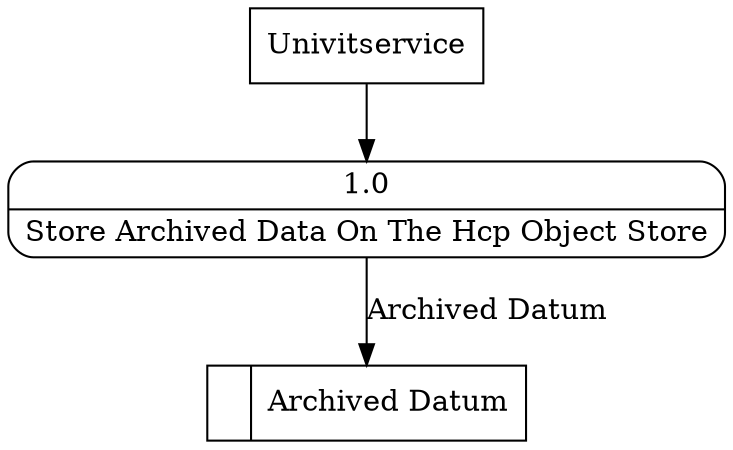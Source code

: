 digraph dfd2{ 
node[shape=record]
200 [label="<f0>  |<f1> Archived Datum " ];
201 [label="Univitservice" shape=box];
202 [label="{<f0> 1.0|<f1> Store Archived Data On The Hcp Object Store }" shape=Mrecord];
201 -> 202
202 -> 200 [label="Archived Datum"]
}